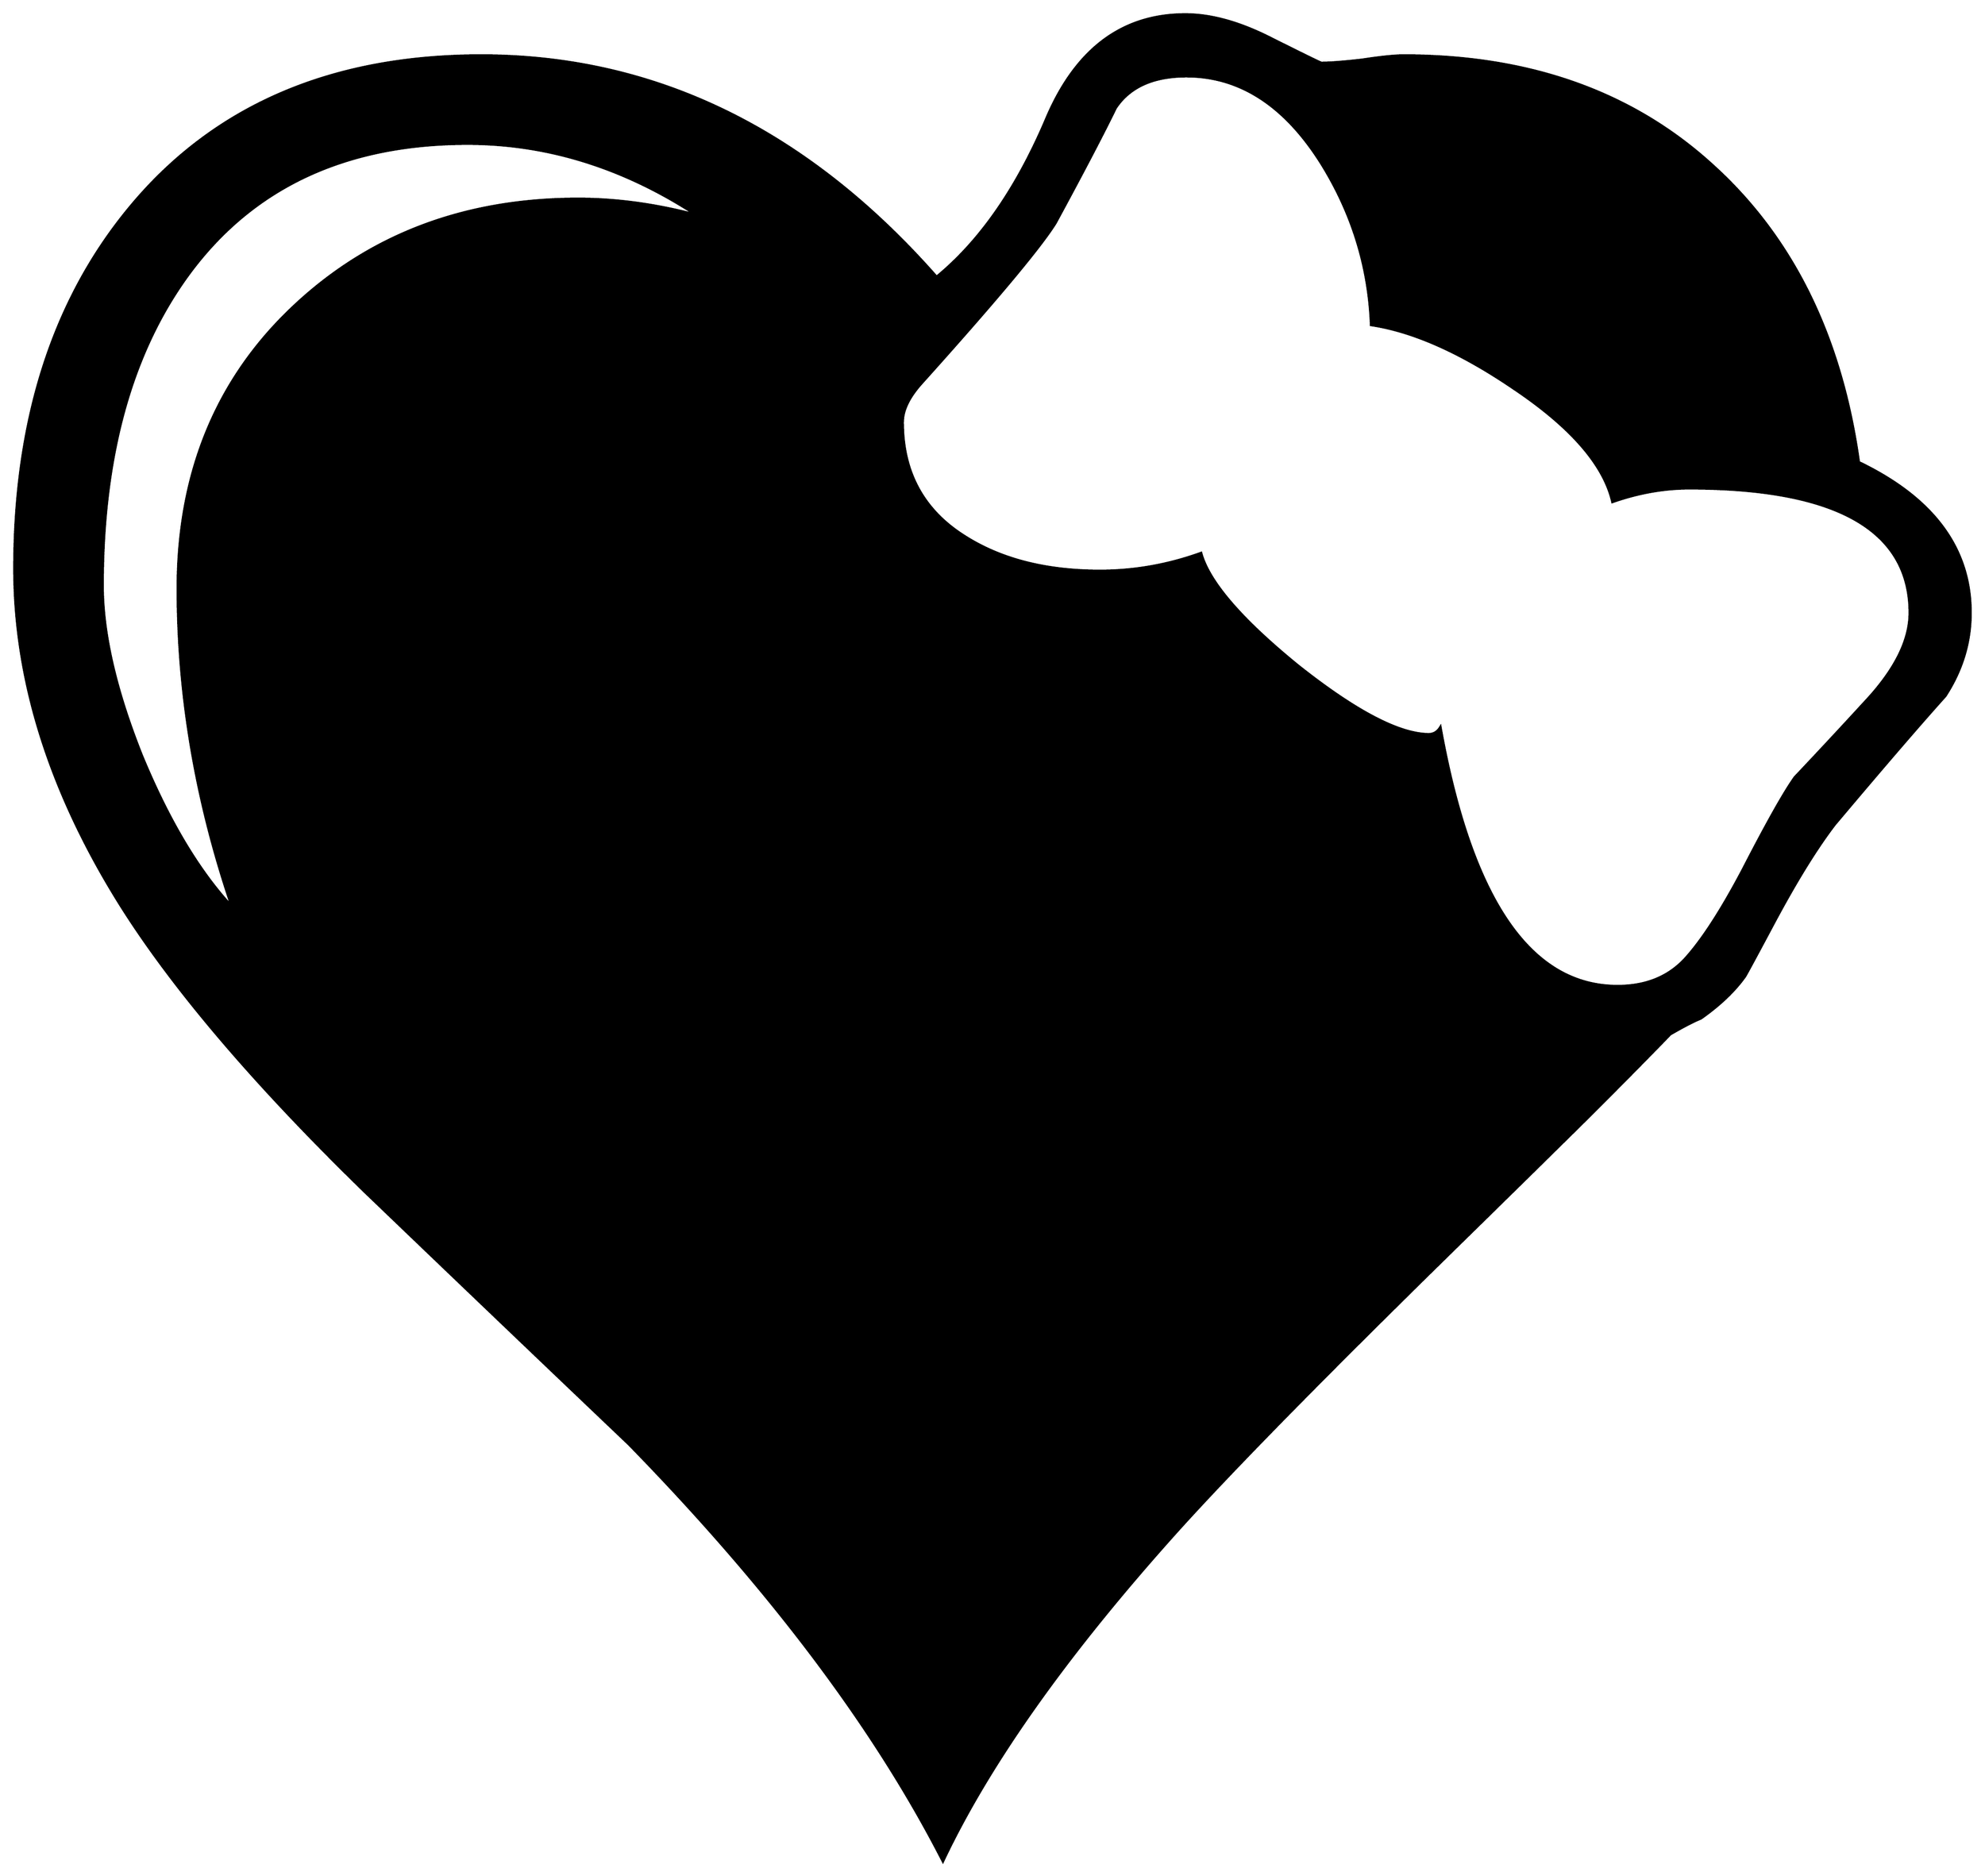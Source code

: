 


\begin{tikzpicture}[y=0.80pt, x=0.80pt, yscale=-1.0, xscale=1.0, inner sep=0pt, outer sep=0pt]
\begin{scope}[shift={(100.0,1707.0)},nonzero rule]
  \path[draw=.,fill=.,line width=1.600pt] (1938.0,-892.0) ..
    controls (1938.0,-864.0) and (1930.0,-837.667) ..
    (1914.0,-813.0) .. controls (1890.0,-786.333) and
    (1855.0,-745.667) .. (1809.0,-691.0) .. controls
    (1791.667,-668.333) and (1772.333,-637.0) .. (1751.0,-597.0) ..
    controls (1735.0,-567.0) and (1726.0,-550.333) ..
    (1724.0,-547.0) .. controls (1714.0,-533.0) and
    (1700.0,-519.667) .. (1682.0,-507.0) .. controls
    (1675.333,-504.333) and (1665.667,-499.333) .. (1653.0,-492.0) ..
    controls (1637.0,-475.333) and (1613.0,-451.0) ..
    (1581.0,-419.0) .. controls (1564.333,-402.333) and
    (1522.0,-360.667) .. (1454.0,-294.0) .. controls
    (1325.333,-168.0) and (1235.0,-76.0) .. (1183.0,-18.0) ..
    controls (1079.667,97.333) and (1006.333,201.0) .. (963.0,293.0)
    .. controls (898.333,166.333) and (799.0,34.333) .. (665.0,-103.0)
    .. controls (581.0,-183.0) and (497.333,-263.0) ..
    (414.0,-343.0) .. controls (310.0,-444.333) and (233.0,-534.667)
    .. (183.0,-614.0) .. controls (115.667,-721.333) and
    (82.0,-828.0) .. (82.0,-934.0) .. controls (82.0,-1076.667)
    and (119.667,-1192.333) .. (195.0,-1281.0) .. controls
    (274.333,-1374.333) and (384.333,-1421.0) .. (525.0,-1421.0) ..
    controls (689.667,-1421.0) and (833.667,-1351.0) ..
    (957.0,-1211.0) .. controls (998.333,-1245.0) and
    (1033.0,-1295.0) .. (1061.0,-1361.0) .. controls
    (1089.0,-1427.0) and (1133.0,-1460.0) .. (1193.0,-1460.0) ..
    controls (1217.667,-1460.0) and (1245.0,-1452.333) ..
    (1275.0,-1437.0) .. controls (1305.667,-1421.667) and
    (1321.333,-1414.0) .. (1322.0,-1414.0) .. controls
    (1330.667,-1414.0) and (1343.667,-1415.0) .. (1361.0,-1417.0) ..
    controls (1378.333,-1419.667) and (1391.333,-1421.0) ..
    (1400.0,-1421.0) .. controls (1519.333,-1421.0) and
    (1617.0,-1386.333) .. (1693.0,-1317.0) .. controls
    (1769.0,-1248.333) and (1815.333,-1154.333) .. (1832.0,-1035.0) ..
    controls (1902.667,-1001.0) and (1938.0,-953.333) ..
    (1938.0,-892.0) -- cycle(1880.0,-892.0) .. controls
    (1880.0,-970.667) and (1810.333,-1010.0) .. (1671.0,-1010.0) ..
    controls (1647.0,-1010.0) and (1622.667,-1005.667) ..
    (1598.0,-997.0) .. controls (1590.0,-1032.333) and
    (1558.667,-1068.333) .. (1504.0,-1105.0) .. controls
    (1454.0,-1139.0) and (1409.0,-1159.0) .. (1369.0,-1165.0) ..
    controls (1367.0,-1219.667) and (1351.333,-1270.667) ..
    (1322.0,-1318.0) .. controls (1287.333,-1373.333) and
    (1244.667,-1401.0) .. (1194.0,-1401.0) .. controls
    (1162.667,-1401.0) and (1140.333,-1391.0) .. (1127.0,-1371.0) ..
    controls (1115.0,-1346.333) and (1096.0,-1310.0) ..
    (1070.0,-1262.0) .. controls (1056.0,-1239.333) and
    (1013.667,-1188.667) .. (943.0,-1110.0) .. controls
    (931.0,-1096.667) and (925.0,-1084.333) .. (925.0,-1073.0) ..
    controls (925.0,-1025.0) and (945.0,-988.667) ..
    (985.0,-964.0) .. controls (1019.0,-942.667) and
    (1061.333,-932.0) .. (1112.0,-932.0) .. controls
    (1144.667,-932.0) and (1176.667,-937.667) .. (1208.0,-949.0) ..
    controls (1215.333,-921.667) and (1246.0,-886.0) ..
    (1300.0,-842.0) .. controls (1354.667,-798.667) and
    (1396.0,-777.0) .. (1424.0,-777.0) .. controls
    (1428.667,-777.0) and (1432.333,-779.333) .. (1435.0,-784.0) ..
    controls (1464.333,-620.0) and (1520.333,-538.0) ..
    (1603.0,-538.0) .. controls (1630.333,-538.0) and
    (1652.0,-547.0) .. (1668.0,-565.0) .. controls
    (1684.0,-583.0) and (1702.0,-611.0) .. (1722.0,-649.0) ..
    controls (1744.667,-693.0) and (1761.0,-722.0) ..
    (1771.0,-736.0) .. controls (1793.667,-760.0) and
    (1816.0,-784.0) .. (1838.0,-808.0) .. controls
    (1866.0,-838.0) and (1880.0,-866.0) .. (1880.0,-892.0) --
    cycle(728.0,-1270.0) .. controls (659.333,-1314.667) and
    (587.333,-1337.0) .. (512.0,-1337.0) .. controls
    (395.333,-1337.0) and (306.667,-1295.0) .. (246.0,-1211.0) ..
    controls (192.667,-1137.0) and (166.0,-1039.333) ..
    (166.0,-918.0) .. controls (166.0,-872.667) and (178.333,-819.0)
    .. (203.0,-757.0) .. controls (228.333,-695.667) and
    (256.667,-648.0) .. (288.0,-614.0) .. controls (254.0,-714.0)
    and (237.0,-814.333) .. (237.0,-915.0) .. controls
    (237.0,-1023.667) and (273.0,-1112.333) .. (345.0,-1181.0) ..
    controls (417.667,-1250.333) and (508.333,-1285.0) ..
    (617.0,-1285.0) .. controls (653.0,-1285.0) and
    (690.0,-1280.0) .. (728.0,-1270.0) -- cycle;
\end{scope}

\end{tikzpicture}

